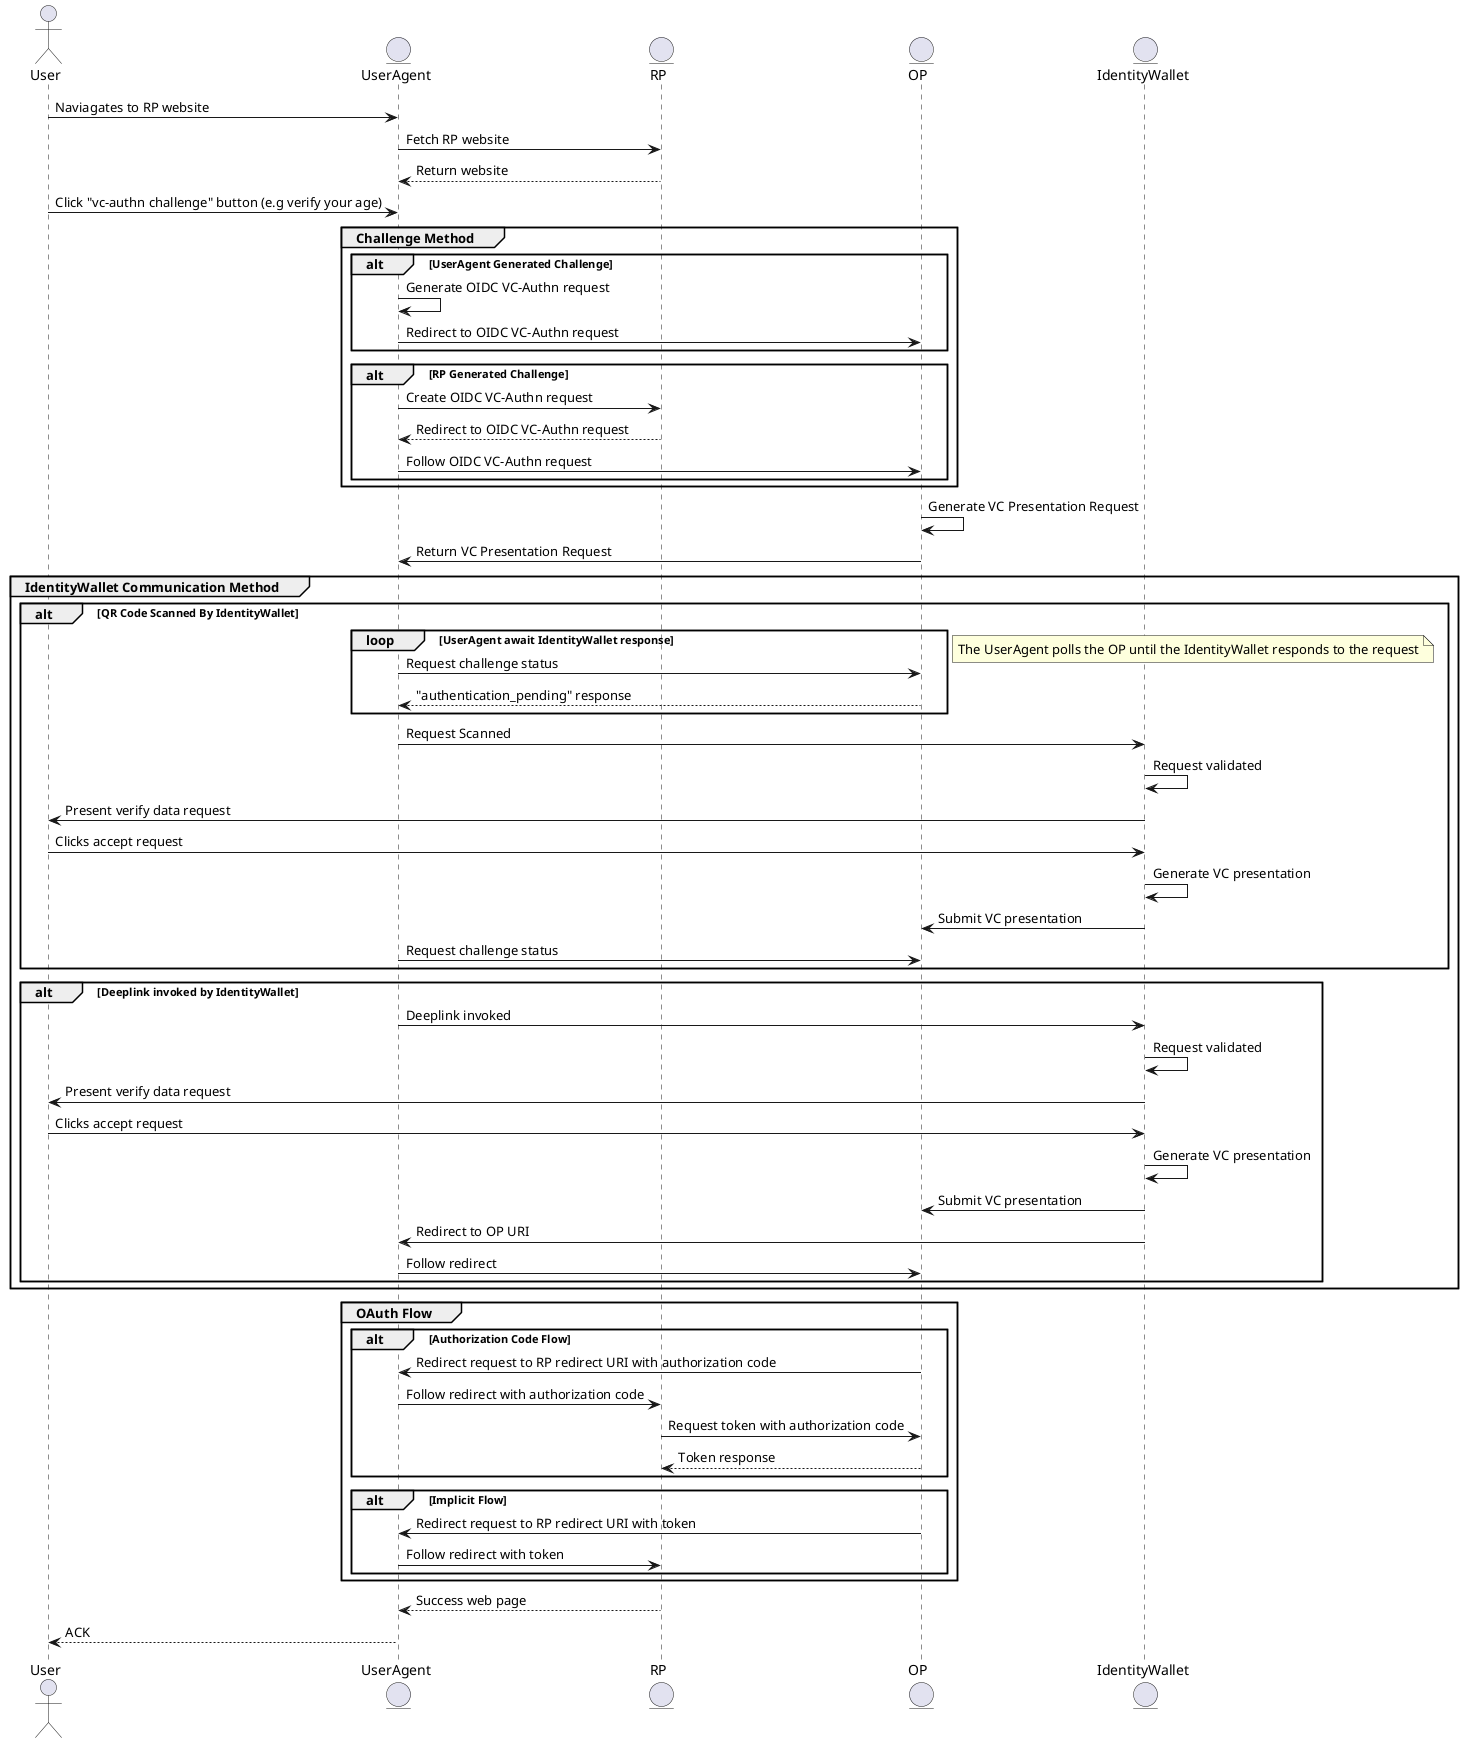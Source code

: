 @startuml "vc-authn-oidc-flow"
actor User
entity UserAgent
entity RP
entity OP
entity IdentityWallet

User -> UserAgent: Naviagates to RP website
UserAgent -> RP: Fetch RP website
RP --> UserAgent: Return website
User -> UserAgent: Click "vc-authn challenge" button (e.g verify your age)

group Challenge Method
    alt UserAgent Generated Challenge
        UserAgent -> UserAgent: Generate OIDC VC-Authn request  
        UserAgent -> OP: Redirect to OIDC VC-Authn request
    end

    alt RP Generated Challenge
        UserAgent -> RP: Create OIDC VC-Authn request
        RP --> UserAgent: Redirect to OIDC VC-Authn request  
        UserAgent -> OP: Follow OIDC VC-Authn request  
    end
end

OP -> OP: Generate VC Presentation Request
OP -> UserAgent: Return VC Presentation Request

group IdentityWallet Communication Method
    alt QR Code Scanned By IdentityWallet
        loop UserAgent await IdentityWallet response
            UserAgent -> OP: Request challenge status
            OP --> UserAgent: "authentication_pending" response
        end
        note left: The UserAgent polls the OP until the IdentityWallet responds to the request
        UserAgent -> IdentityWallet: Request Scanned
        IdentityWallet -> IdentityWallet: Request validated
        IdentityWallet -> User  : Present verify data request
        User -> IdentityWallet : Clicks accept request
        IdentityWallet -> IdentityWallet : Generate VC presentation
        IdentityWallet -> OP : Submit VC presentation
        UserAgent -> OP: Request challenge status
    end

    alt Deeplink invoked by IdentityWallet
        UserAgent -> IdentityWallet: Deeplink invoked
        IdentityWallet -> IdentityWallet: Request validated
        IdentityWallet -> User  : Present verify data request
        User -> IdentityWallet : Clicks accept request
        IdentityWallet -> IdentityWallet : Generate VC presentation
        IdentityWallet -> OP : Submit VC presentation
        IdentityWallet -> UserAgent: Redirect to OP URI
        UserAgent -> OP: Follow redirect
    end
end

group OAuth Flow
    alt Authorization Code Flow
        OP -> UserAgent: Redirect request to RP redirect URI with authorization code
        UserAgent -> RP: Follow redirect with authorization code
        RP -> OP: Request token with authorization code
        OP --> RP: Token response
    end

    alt Implicit Flow
        OP -> UserAgent: Redirect request to RP redirect URI with token
        UserAgent -> RP: Follow redirect with token
    end
end

RP --> UserAgent: Success web page
UserAgent --> User: ACK

@enduml
